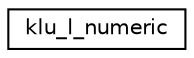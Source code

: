 digraph "Graphical Class Hierarchy"
{
 // INTERACTIVE_SVG=YES
  edge [fontname="Helvetica",fontsize="10",labelfontname="Helvetica",labelfontsize="10"];
  node [fontname="Helvetica",fontsize="10",shape=record];
  rankdir="LR";
  Node1 [label="klu_l_numeric",height=0.2,width=0.4,color="black", fillcolor="white", style="filled",URL="$structklu__l__numeric.html"];
}
